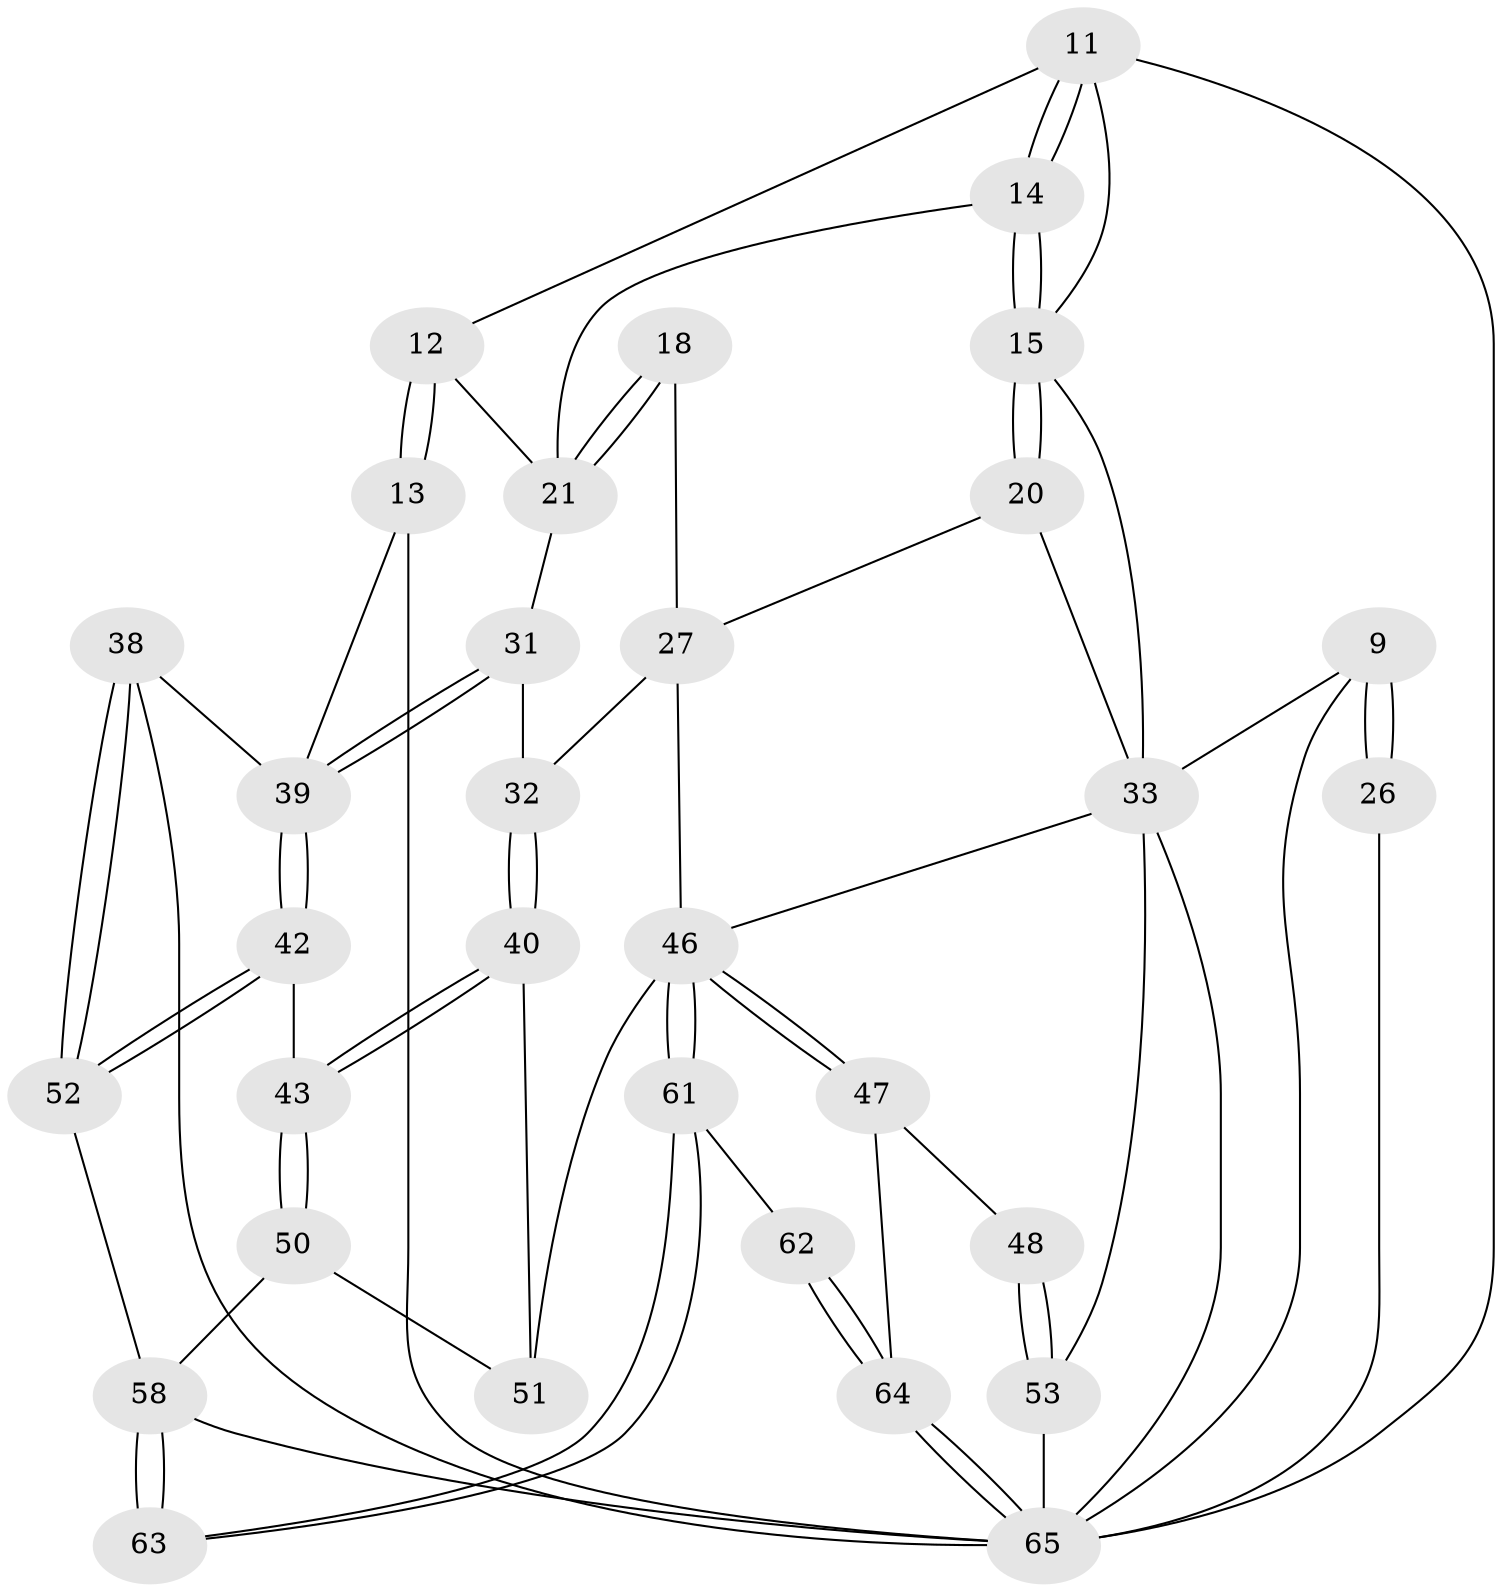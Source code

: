 // original degree distribution, {3: 0.03076923076923077, 4: 0.24615384615384617, 5: 0.5230769230769231, 6: 0.2}
// Generated by graph-tools (version 1.1) at 2025/01/03/09/25 05:01:53]
// undirected, 32 vertices, 74 edges
graph export_dot {
graph [start="1"]
  node [color=gray90,style=filled];
  9 [pos="+0.09363658258993542+0.3197551126832693",super="+4"];
  11 [pos="+0.7478586569758796+0.22646341666278952",super="+5+10"];
  12 [pos="+1+0.0773557823874739"];
  13 [pos="+1+0"];
  14 [pos="+0.741106847392839+0.2416465955099491"];
  15 [pos="+0.6154795558079061+0.39653650490723175",super="+6"];
  18 [pos="+0.7879350129170548+0.4556160172054535"];
  20 [pos="+0.6256819828127598+0.4504054368561377"];
  21 [pos="+0.8551276059707815+0.5413165206904293",super="+16+17"];
  26 [pos="+0+0.27558808185629524"];
  27 [pos="+0.6280440584498216+0.5416016037787876",super="+19"];
  31 [pos="+0.8614945871324737+0.5809487736614973",super="+25"];
  32 [pos="+0.7379941595955929+0.6304598718251178"];
  33 [pos="+0.1547402044230308+0.6942767467673979",super="+8+7+30"];
  38 [pos="+1+0.6787409226022063"];
  39 [pos="+0.8459515474049544+0.7473680222765187",super="+24"];
  40 [pos="+0.7319280404974919+0.6975244827193079"];
  42 [pos="+0.8345370944786099+0.7733679049843615"];
  43 [pos="+0.7856431284493319+0.7830496705408677"];
  46 [pos="+0.4888057444604935+0.8722477575256228",super="+45+44+29"];
  47 [pos="+0.43122251629779035+0.8605283448888776"];
  48 [pos="+0.38244195960386906+0.8182317331181795"];
  50 [pos="+0.7315496164774534+0.8763621146767374"];
  51 [pos="+0.6807104224333014+0.8511298098214258",super="+49"];
  52 [pos="+0.9347024699819575+0.8191501561112572"];
  53 [pos="+0.21246223418667523+0.9102787372784512",super="+36+35"];
  58 [pos="+1+1",super="+56+57"];
  61 [pos="+0.5611571346565414+1"];
  62 [pos="+0.5449471802564548+1"];
  63 [pos="+0.7939348182060901+1"];
  64 [pos="+0.1826778562361732+1",super="+60+59"];
  65 [pos="+0+1",super="+37+3+55+34+54"];
  9 -- 26 [weight=2];
  9 -- 26;
  9 -- 33;
  9 -- 65;
  11 -- 14;
  11 -- 14;
  11 -- 65 [weight=2];
  11 -- 12;
  11 -- 15;
  12 -- 13;
  12 -- 13;
  12 -- 21;
  13 -- 65;
  13 -- 39;
  14 -- 15;
  14 -- 15;
  14 -- 21;
  15 -- 20;
  15 -- 20;
  15 -- 33;
  18 -- 21 [weight=2];
  18 -- 21;
  18 -- 27;
  20 -- 33;
  20 -- 27;
  21 -- 31;
  26 -- 65 [weight=2];
  27 -- 32;
  27 -- 46;
  31 -- 32;
  31 -- 39 [weight=2];
  31 -- 39;
  32 -- 40;
  32 -- 40;
  33 -- 53 [weight=2];
  33 -- 46;
  33 -- 65;
  38 -- 52;
  38 -- 52;
  38 -- 65;
  38 -- 39;
  39 -- 42;
  39 -- 42;
  40 -- 43;
  40 -- 43;
  40 -- 51;
  42 -- 43;
  42 -- 52;
  42 -- 52;
  43 -- 50;
  43 -- 50;
  46 -- 47;
  46 -- 47;
  46 -- 61;
  46 -- 61;
  46 -- 51 [weight=3];
  47 -- 48;
  47 -- 64;
  48 -- 53 [weight=2];
  48 -- 53;
  50 -- 51;
  50 -- 58;
  52 -- 58;
  53 -- 65;
  58 -- 63 [weight=2];
  58 -- 63;
  58 -- 65;
  61 -- 62;
  61 -- 63;
  61 -- 63;
  62 -- 64 [weight=2];
  62 -- 64;
  64 -- 65 [weight=2];
  64 -- 65;
}
